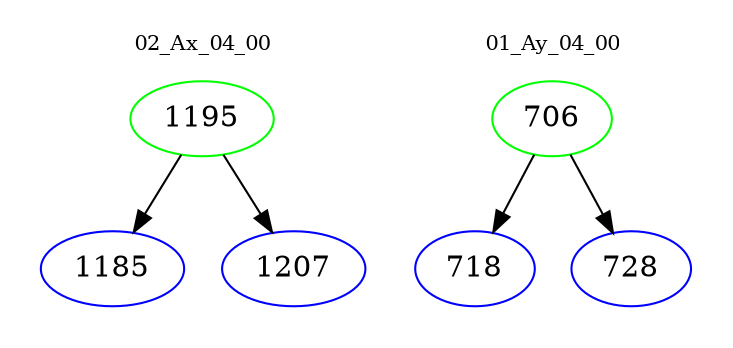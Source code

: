 digraph{
subgraph cluster_0 {
color = white
label = "02_Ax_04_00";
fontsize=10;
T0_1195 [label="1195", color="green"]
T0_1195 -> T0_1185 [color="black"]
T0_1185 [label="1185", color="blue"]
T0_1195 -> T0_1207 [color="black"]
T0_1207 [label="1207", color="blue"]
}
subgraph cluster_1 {
color = white
label = "01_Ay_04_00";
fontsize=10;
T1_706 [label="706", color="green"]
T1_706 -> T1_718 [color="black"]
T1_718 [label="718", color="blue"]
T1_706 -> T1_728 [color="black"]
T1_728 [label="728", color="blue"]
}
}
